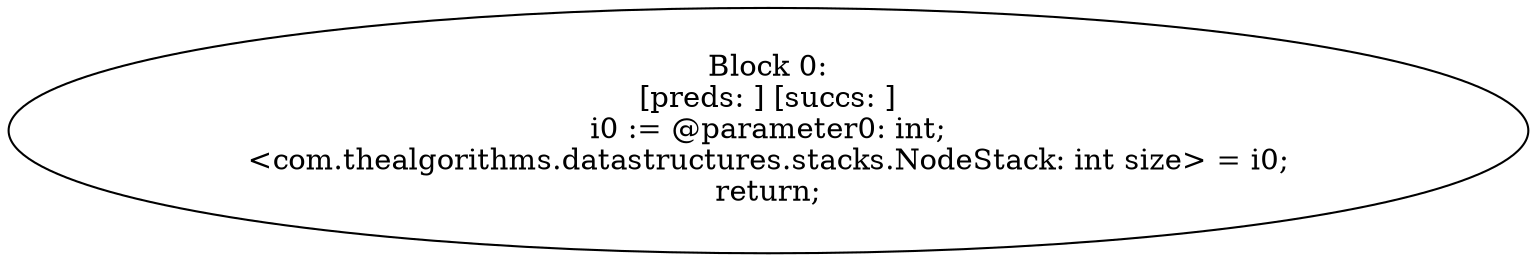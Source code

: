 digraph "unitGraph" {
    "Block 0:
[preds: ] [succs: ]
i0 := @parameter0: int;
<com.thealgorithms.datastructures.stacks.NodeStack: int size> = i0;
return;
"
}
